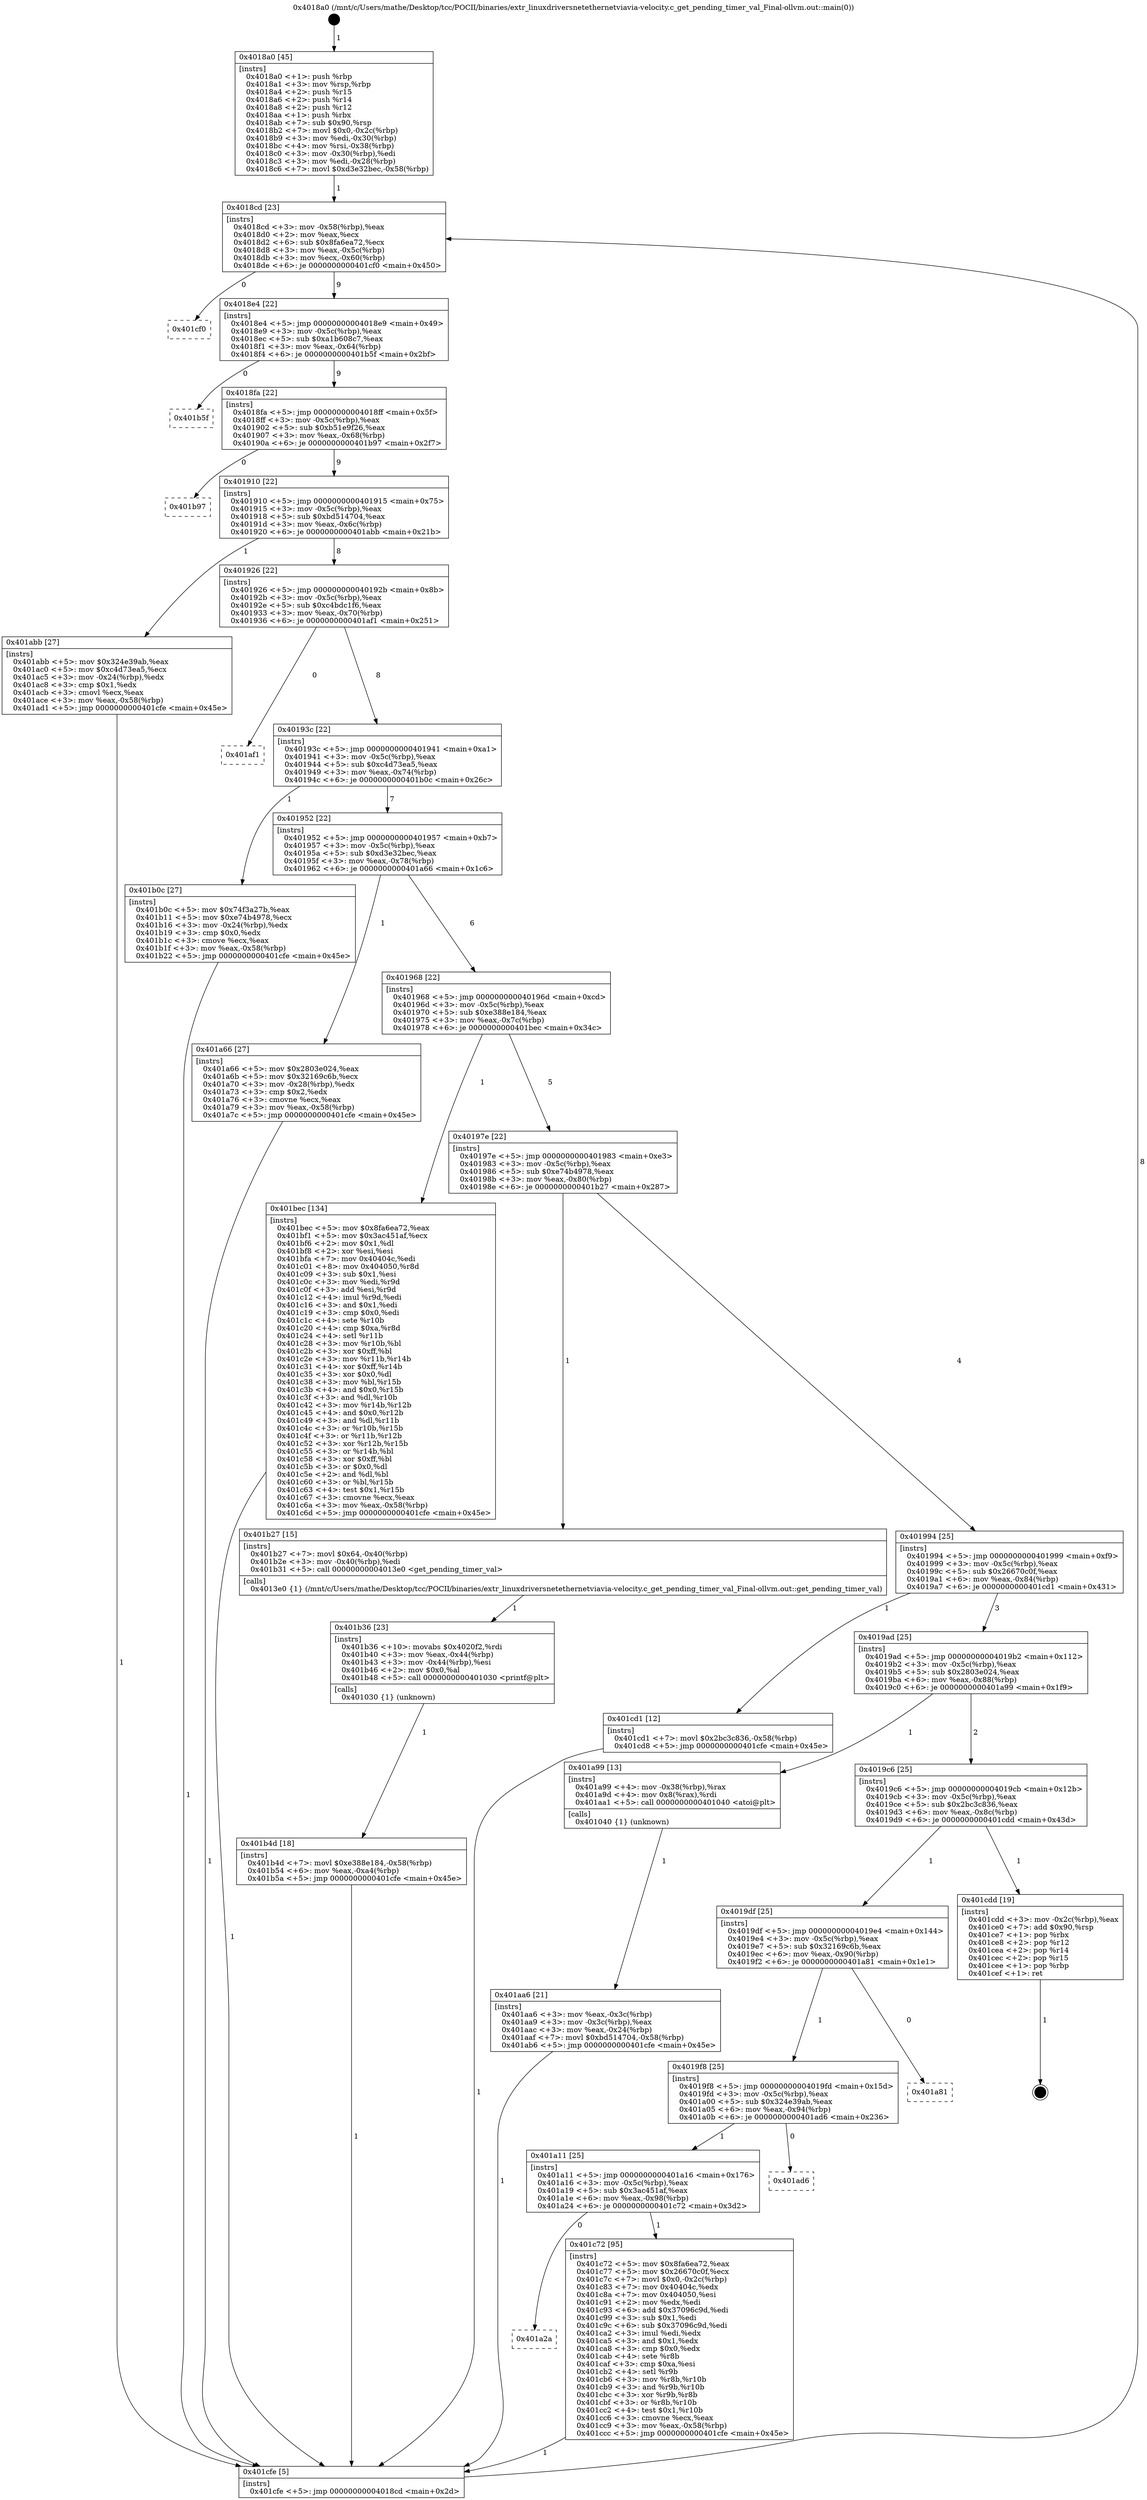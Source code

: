 digraph "0x4018a0" {
  label = "0x4018a0 (/mnt/c/Users/mathe/Desktop/tcc/POCII/binaries/extr_linuxdriversnetethernetviavia-velocity.c_get_pending_timer_val_Final-ollvm.out::main(0))"
  labelloc = "t"
  node[shape=record]

  Entry [label="",width=0.3,height=0.3,shape=circle,fillcolor=black,style=filled]
  "0x4018cd" [label="{
     0x4018cd [23]\l
     | [instrs]\l
     &nbsp;&nbsp;0x4018cd \<+3\>: mov -0x58(%rbp),%eax\l
     &nbsp;&nbsp;0x4018d0 \<+2\>: mov %eax,%ecx\l
     &nbsp;&nbsp;0x4018d2 \<+6\>: sub $0x8fa6ea72,%ecx\l
     &nbsp;&nbsp;0x4018d8 \<+3\>: mov %eax,-0x5c(%rbp)\l
     &nbsp;&nbsp;0x4018db \<+3\>: mov %ecx,-0x60(%rbp)\l
     &nbsp;&nbsp;0x4018de \<+6\>: je 0000000000401cf0 \<main+0x450\>\l
  }"]
  "0x401cf0" [label="{
     0x401cf0\l
  }", style=dashed]
  "0x4018e4" [label="{
     0x4018e4 [22]\l
     | [instrs]\l
     &nbsp;&nbsp;0x4018e4 \<+5\>: jmp 00000000004018e9 \<main+0x49\>\l
     &nbsp;&nbsp;0x4018e9 \<+3\>: mov -0x5c(%rbp),%eax\l
     &nbsp;&nbsp;0x4018ec \<+5\>: sub $0xa1b608c7,%eax\l
     &nbsp;&nbsp;0x4018f1 \<+3\>: mov %eax,-0x64(%rbp)\l
     &nbsp;&nbsp;0x4018f4 \<+6\>: je 0000000000401b5f \<main+0x2bf\>\l
  }"]
  Exit [label="",width=0.3,height=0.3,shape=circle,fillcolor=black,style=filled,peripheries=2]
  "0x401b5f" [label="{
     0x401b5f\l
  }", style=dashed]
  "0x4018fa" [label="{
     0x4018fa [22]\l
     | [instrs]\l
     &nbsp;&nbsp;0x4018fa \<+5\>: jmp 00000000004018ff \<main+0x5f\>\l
     &nbsp;&nbsp;0x4018ff \<+3\>: mov -0x5c(%rbp),%eax\l
     &nbsp;&nbsp;0x401902 \<+5\>: sub $0xb51e9f26,%eax\l
     &nbsp;&nbsp;0x401907 \<+3\>: mov %eax,-0x68(%rbp)\l
     &nbsp;&nbsp;0x40190a \<+6\>: je 0000000000401b97 \<main+0x2f7\>\l
  }"]
  "0x401a2a" [label="{
     0x401a2a\l
  }", style=dashed]
  "0x401b97" [label="{
     0x401b97\l
  }", style=dashed]
  "0x401910" [label="{
     0x401910 [22]\l
     | [instrs]\l
     &nbsp;&nbsp;0x401910 \<+5\>: jmp 0000000000401915 \<main+0x75\>\l
     &nbsp;&nbsp;0x401915 \<+3\>: mov -0x5c(%rbp),%eax\l
     &nbsp;&nbsp;0x401918 \<+5\>: sub $0xbd514704,%eax\l
     &nbsp;&nbsp;0x40191d \<+3\>: mov %eax,-0x6c(%rbp)\l
     &nbsp;&nbsp;0x401920 \<+6\>: je 0000000000401abb \<main+0x21b\>\l
  }"]
  "0x401c72" [label="{
     0x401c72 [95]\l
     | [instrs]\l
     &nbsp;&nbsp;0x401c72 \<+5\>: mov $0x8fa6ea72,%eax\l
     &nbsp;&nbsp;0x401c77 \<+5\>: mov $0x26670c0f,%ecx\l
     &nbsp;&nbsp;0x401c7c \<+7\>: movl $0x0,-0x2c(%rbp)\l
     &nbsp;&nbsp;0x401c83 \<+7\>: mov 0x40404c,%edx\l
     &nbsp;&nbsp;0x401c8a \<+7\>: mov 0x404050,%esi\l
     &nbsp;&nbsp;0x401c91 \<+2\>: mov %edx,%edi\l
     &nbsp;&nbsp;0x401c93 \<+6\>: add $0x37096c9d,%edi\l
     &nbsp;&nbsp;0x401c99 \<+3\>: sub $0x1,%edi\l
     &nbsp;&nbsp;0x401c9c \<+6\>: sub $0x37096c9d,%edi\l
     &nbsp;&nbsp;0x401ca2 \<+3\>: imul %edi,%edx\l
     &nbsp;&nbsp;0x401ca5 \<+3\>: and $0x1,%edx\l
     &nbsp;&nbsp;0x401ca8 \<+3\>: cmp $0x0,%edx\l
     &nbsp;&nbsp;0x401cab \<+4\>: sete %r8b\l
     &nbsp;&nbsp;0x401caf \<+3\>: cmp $0xa,%esi\l
     &nbsp;&nbsp;0x401cb2 \<+4\>: setl %r9b\l
     &nbsp;&nbsp;0x401cb6 \<+3\>: mov %r8b,%r10b\l
     &nbsp;&nbsp;0x401cb9 \<+3\>: and %r9b,%r10b\l
     &nbsp;&nbsp;0x401cbc \<+3\>: xor %r9b,%r8b\l
     &nbsp;&nbsp;0x401cbf \<+3\>: or %r8b,%r10b\l
     &nbsp;&nbsp;0x401cc2 \<+4\>: test $0x1,%r10b\l
     &nbsp;&nbsp;0x401cc6 \<+3\>: cmovne %ecx,%eax\l
     &nbsp;&nbsp;0x401cc9 \<+3\>: mov %eax,-0x58(%rbp)\l
     &nbsp;&nbsp;0x401ccc \<+5\>: jmp 0000000000401cfe \<main+0x45e\>\l
  }"]
  "0x401abb" [label="{
     0x401abb [27]\l
     | [instrs]\l
     &nbsp;&nbsp;0x401abb \<+5\>: mov $0x324e39ab,%eax\l
     &nbsp;&nbsp;0x401ac0 \<+5\>: mov $0xc4d73ea5,%ecx\l
     &nbsp;&nbsp;0x401ac5 \<+3\>: mov -0x24(%rbp),%edx\l
     &nbsp;&nbsp;0x401ac8 \<+3\>: cmp $0x1,%edx\l
     &nbsp;&nbsp;0x401acb \<+3\>: cmovl %ecx,%eax\l
     &nbsp;&nbsp;0x401ace \<+3\>: mov %eax,-0x58(%rbp)\l
     &nbsp;&nbsp;0x401ad1 \<+5\>: jmp 0000000000401cfe \<main+0x45e\>\l
  }"]
  "0x401926" [label="{
     0x401926 [22]\l
     | [instrs]\l
     &nbsp;&nbsp;0x401926 \<+5\>: jmp 000000000040192b \<main+0x8b\>\l
     &nbsp;&nbsp;0x40192b \<+3\>: mov -0x5c(%rbp),%eax\l
     &nbsp;&nbsp;0x40192e \<+5\>: sub $0xc4bdc1f6,%eax\l
     &nbsp;&nbsp;0x401933 \<+3\>: mov %eax,-0x70(%rbp)\l
     &nbsp;&nbsp;0x401936 \<+6\>: je 0000000000401af1 \<main+0x251\>\l
  }"]
  "0x401a11" [label="{
     0x401a11 [25]\l
     | [instrs]\l
     &nbsp;&nbsp;0x401a11 \<+5\>: jmp 0000000000401a16 \<main+0x176\>\l
     &nbsp;&nbsp;0x401a16 \<+3\>: mov -0x5c(%rbp),%eax\l
     &nbsp;&nbsp;0x401a19 \<+5\>: sub $0x3ac451af,%eax\l
     &nbsp;&nbsp;0x401a1e \<+6\>: mov %eax,-0x98(%rbp)\l
     &nbsp;&nbsp;0x401a24 \<+6\>: je 0000000000401c72 \<main+0x3d2\>\l
  }"]
  "0x401af1" [label="{
     0x401af1\l
  }", style=dashed]
  "0x40193c" [label="{
     0x40193c [22]\l
     | [instrs]\l
     &nbsp;&nbsp;0x40193c \<+5\>: jmp 0000000000401941 \<main+0xa1\>\l
     &nbsp;&nbsp;0x401941 \<+3\>: mov -0x5c(%rbp),%eax\l
     &nbsp;&nbsp;0x401944 \<+5\>: sub $0xc4d73ea5,%eax\l
     &nbsp;&nbsp;0x401949 \<+3\>: mov %eax,-0x74(%rbp)\l
     &nbsp;&nbsp;0x40194c \<+6\>: je 0000000000401b0c \<main+0x26c\>\l
  }"]
  "0x401ad6" [label="{
     0x401ad6\l
  }", style=dashed]
  "0x401b0c" [label="{
     0x401b0c [27]\l
     | [instrs]\l
     &nbsp;&nbsp;0x401b0c \<+5\>: mov $0x74f3a27b,%eax\l
     &nbsp;&nbsp;0x401b11 \<+5\>: mov $0xe74b4978,%ecx\l
     &nbsp;&nbsp;0x401b16 \<+3\>: mov -0x24(%rbp),%edx\l
     &nbsp;&nbsp;0x401b19 \<+3\>: cmp $0x0,%edx\l
     &nbsp;&nbsp;0x401b1c \<+3\>: cmove %ecx,%eax\l
     &nbsp;&nbsp;0x401b1f \<+3\>: mov %eax,-0x58(%rbp)\l
     &nbsp;&nbsp;0x401b22 \<+5\>: jmp 0000000000401cfe \<main+0x45e\>\l
  }"]
  "0x401952" [label="{
     0x401952 [22]\l
     | [instrs]\l
     &nbsp;&nbsp;0x401952 \<+5\>: jmp 0000000000401957 \<main+0xb7\>\l
     &nbsp;&nbsp;0x401957 \<+3\>: mov -0x5c(%rbp),%eax\l
     &nbsp;&nbsp;0x40195a \<+5\>: sub $0xd3e32bec,%eax\l
     &nbsp;&nbsp;0x40195f \<+3\>: mov %eax,-0x78(%rbp)\l
     &nbsp;&nbsp;0x401962 \<+6\>: je 0000000000401a66 \<main+0x1c6\>\l
  }"]
  "0x4019f8" [label="{
     0x4019f8 [25]\l
     | [instrs]\l
     &nbsp;&nbsp;0x4019f8 \<+5\>: jmp 00000000004019fd \<main+0x15d\>\l
     &nbsp;&nbsp;0x4019fd \<+3\>: mov -0x5c(%rbp),%eax\l
     &nbsp;&nbsp;0x401a00 \<+5\>: sub $0x324e39ab,%eax\l
     &nbsp;&nbsp;0x401a05 \<+6\>: mov %eax,-0x94(%rbp)\l
     &nbsp;&nbsp;0x401a0b \<+6\>: je 0000000000401ad6 \<main+0x236\>\l
  }"]
  "0x401a66" [label="{
     0x401a66 [27]\l
     | [instrs]\l
     &nbsp;&nbsp;0x401a66 \<+5\>: mov $0x2803e024,%eax\l
     &nbsp;&nbsp;0x401a6b \<+5\>: mov $0x32169c6b,%ecx\l
     &nbsp;&nbsp;0x401a70 \<+3\>: mov -0x28(%rbp),%edx\l
     &nbsp;&nbsp;0x401a73 \<+3\>: cmp $0x2,%edx\l
     &nbsp;&nbsp;0x401a76 \<+3\>: cmovne %ecx,%eax\l
     &nbsp;&nbsp;0x401a79 \<+3\>: mov %eax,-0x58(%rbp)\l
     &nbsp;&nbsp;0x401a7c \<+5\>: jmp 0000000000401cfe \<main+0x45e\>\l
  }"]
  "0x401968" [label="{
     0x401968 [22]\l
     | [instrs]\l
     &nbsp;&nbsp;0x401968 \<+5\>: jmp 000000000040196d \<main+0xcd\>\l
     &nbsp;&nbsp;0x40196d \<+3\>: mov -0x5c(%rbp),%eax\l
     &nbsp;&nbsp;0x401970 \<+5\>: sub $0xe388e184,%eax\l
     &nbsp;&nbsp;0x401975 \<+3\>: mov %eax,-0x7c(%rbp)\l
     &nbsp;&nbsp;0x401978 \<+6\>: je 0000000000401bec \<main+0x34c\>\l
  }"]
  "0x401cfe" [label="{
     0x401cfe [5]\l
     | [instrs]\l
     &nbsp;&nbsp;0x401cfe \<+5\>: jmp 00000000004018cd \<main+0x2d\>\l
  }"]
  "0x4018a0" [label="{
     0x4018a0 [45]\l
     | [instrs]\l
     &nbsp;&nbsp;0x4018a0 \<+1\>: push %rbp\l
     &nbsp;&nbsp;0x4018a1 \<+3\>: mov %rsp,%rbp\l
     &nbsp;&nbsp;0x4018a4 \<+2\>: push %r15\l
     &nbsp;&nbsp;0x4018a6 \<+2\>: push %r14\l
     &nbsp;&nbsp;0x4018a8 \<+2\>: push %r12\l
     &nbsp;&nbsp;0x4018aa \<+1\>: push %rbx\l
     &nbsp;&nbsp;0x4018ab \<+7\>: sub $0x90,%rsp\l
     &nbsp;&nbsp;0x4018b2 \<+7\>: movl $0x0,-0x2c(%rbp)\l
     &nbsp;&nbsp;0x4018b9 \<+3\>: mov %edi,-0x30(%rbp)\l
     &nbsp;&nbsp;0x4018bc \<+4\>: mov %rsi,-0x38(%rbp)\l
     &nbsp;&nbsp;0x4018c0 \<+3\>: mov -0x30(%rbp),%edi\l
     &nbsp;&nbsp;0x4018c3 \<+3\>: mov %edi,-0x28(%rbp)\l
     &nbsp;&nbsp;0x4018c6 \<+7\>: movl $0xd3e32bec,-0x58(%rbp)\l
  }"]
  "0x401a81" [label="{
     0x401a81\l
  }", style=dashed]
  "0x401bec" [label="{
     0x401bec [134]\l
     | [instrs]\l
     &nbsp;&nbsp;0x401bec \<+5\>: mov $0x8fa6ea72,%eax\l
     &nbsp;&nbsp;0x401bf1 \<+5\>: mov $0x3ac451af,%ecx\l
     &nbsp;&nbsp;0x401bf6 \<+2\>: mov $0x1,%dl\l
     &nbsp;&nbsp;0x401bf8 \<+2\>: xor %esi,%esi\l
     &nbsp;&nbsp;0x401bfa \<+7\>: mov 0x40404c,%edi\l
     &nbsp;&nbsp;0x401c01 \<+8\>: mov 0x404050,%r8d\l
     &nbsp;&nbsp;0x401c09 \<+3\>: sub $0x1,%esi\l
     &nbsp;&nbsp;0x401c0c \<+3\>: mov %edi,%r9d\l
     &nbsp;&nbsp;0x401c0f \<+3\>: add %esi,%r9d\l
     &nbsp;&nbsp;0x401c12 \<+4\>: imul %r9d,%edi\l
     &nbsp;&nbsp;0x401c16 \<+3\>: and $0x1,%edi\l
     &nbsp;&nbsp;0x401c19 \<+3\>: cmp $0x0,%edi\l
     &nbsp;&nbsp;0x401c1c \<+4\>: sete %r10b\l
     &nbsp;&nbsp;0x401c20 \<+4\>: cmp $0xa,%r8d\l
     &nbsp;&nbsp;0x401c24 \<+4\>: setl %r11b\l
     &nbsp;&nbsp;0x401c28 \<+3\>: mov %r10b,%bl\l
     &nbsp;&nbsp;0x401c2b \<+3\>: xor $0xff,%bl\l
     &nbsp;&nbsp;0x401c2e \<+3\>: mov %r11b,%r14b\l
     &nbsp;&nbsp;0x401c31 \<+4\>: xor $0xff,%r14b\l
     &nbsp;&nbsp;0x401c35 \<+3\>: xor $0x0,%dl\l
     &nbsp;&nbsp;0x401c38 \<+3\>: mov %bl,%r15b\l
     &nbsp;&nbsp;0x401c3b \<+4\>: and $0x0,%r15b\l
     &nbsp;&nbsp;0x401c3f \<+3\>: and %dl,%r10b\l
     &nbsp;&nbsp;0x401c42 \<+3\>: mov %r14b,%r12b\l
     &nbsp;&nbsp;0x401c45 \<+4\>: and $0x0,%r12b\l
     &nbsp;&nbsp;0x401c49 \<+3\>: and %dl,%r11b\l
     &nbsp;&nbsp;0x401c4c \<+3\>: or %r10b,%r15b\l
     &nbsp;&nbsp;0x401c4f \<+3\>: or %r11b,%r12b\l
     &nbsp;&nbsp;0x401c52 \<+3\>: xor %r12b,%r15b\l
     &nbsp;&nbsp;0x401c55 \<+3\>: or %r14b,%bl\l
     &nbsp;&nbsp;0x401c58 \<+3\>: xor $0xff,%bl\l
     &nbsp;&nbsp;0x401c5b \<+3\>: or $0x0,%dl\l
     &nbsp;&nbsp;0x401c5e \<+2\>: and %dl,%bl\l
     &nbsp;&nbsp;0x401c60 \<+3\>: or %bl,%r15b\l
     &nbsp;&nbsp;0x401c63 \<+4\>: test $0x1,%r15b\l
     &nbsp;&nbsp;0x401c67 \<+3\>: cmovne %ecx,%eax\l
     &nbsp;&nbsp;0x401c6a \<+3\>: mov %eax,-0x58(%rbp)\l
     &nbsp;&nbsp;0x401c6d \<+5\>: jmp 0000000000401cfe \<main+0x45e\>\l
  }"]
  "0x40197e" [label="{
     0x40197e [22]\l
     | [instrs]\l
     &nbsp;&nbsp;0x40197e \<+5\>: jmp 0000000000401983 \<main+0xe3\>\l
     &nbsp;&nbsp;0x401983 \<+3\>: mov -0x5c(%rbp),%eax\l
     &nbsp;&nbsp;0x401986 \<+5\>: sub $0xe74b4978,%eax\l
     &nbsp;&nbsp;0x40198b \<+3\>: mov %eax,-0x80(%rbp)\l
     &nbsp;&nbsp;0x40198e \<+6\>: je 0000000000401b27 \<main+0x287\>\l
  }"]
  "0x4019df" [label="{
     0x4019df [25]\l
     | [instrs]\l
     &nbsp;&nbsp;0x4019df \<+5\>: jmp 00000000004019e4 \<main+0x144\>\l
     &nbsp;&nbsp;0x4019e4 \<+3\>: mov -0x5c(%rbp),%eax\l
     &nbsp;&nbsp;0x4019e7 \<+5\>: sub $0x32169c6b,%eax\l
     &nbsp;&nbsp;0x4019ec \<+6\>: mov %eax,-0x90(%rbp)\l
     &nbsp;&nbsp;0x4019f2 \<+6\>: je 0000000000401a81 \<main+0x1e1\>\l
  }"]
  "0x401b27" [label="{
     0x401b27 [15]\l
     | [instrs]\l
     &nbsp;&nbsp;0x401b27 \<+7\>: movl $0x64,-0x40(%rbp)\l
     &nbsp;&nbsp;0x401b2e \<+3\>: mov -0x40(%rbp),%edi\l
     &nbsp;&nbsp;0x401b31 \<+5\>: call 00000000004013e0 \<get_pending_timer_val\>\l
     | [calls]\l
     &nbsp;&nbsp;0x4013e0 \{1\} (/mnt/c/Users/mathe/Desktop/tcc/POCII/binaries/extr_linuxdriversnetethernetviavia-velocity.c_get_pending_timer_val_Final-ollvm.out::get_pending_timer_val)\l
  }"]
  "0x401994" [label="{
     0x401994 [25]\l
     | [instrs]\l
     &nbsp;&nbsp;0x401994 \<+5\>: jmp 0000000000401999 \<main+0xf9\>\l
     &nbsp;&nbsp;0x401999 \<+3\>: mov -0x5c(%rbp),%eax\l
     &nbsp;&nbsp;0x40199c \<+5\>: sub $0x26670c0f,%eax\l
     &nbsp;&nbsp;0x4019a1 \<+6\>: mov %eax,-0x84(%rbp)\l
     &nbsp;&nbsp;0x4019a7 \<+6\>: je 0000000000401cd1 \<main+0x431\>\l
  }"]
  "0x401cdd" [label="{
     0x401cdd [19]\l
     | [instrs]\l
     &nbsp;&nbsp;0x401cdd \<+3\>: mov -0x2c(%rbp),%eax\l
     &nbsp;&nbsp;0x401ce0 \<+7\>: add $0x90,%rsp\l
     &nbsp;&nbsp;0x401ce7 \<+1\>: pop %rbx\l
     &nbsp;&nbsp;0x401ce8 \<+2\>: pop %r12\l
     &nbsp;&nbsp;0x401cea \<+2\>: pop %r14\l
     &nbsp;&nbsp;0x401cec \<+2\>: pop %r15\l
     &nbsp;&nbsp;0x401cee \<+1\>: pop %rbp\l
     &nbsp;&nbsp;0x401cef \<+1\>: ret\l
  }"]
  "0x401cd1" [label="{
     0x401cd1 [12]\l
     | [instrs]\l
     &nbsp;&nbsp;0x401cd1 \<+7\>: movl $0x2bc3c836,-0x58(%rbp)\l
     &nbsp;&nbsp;0x401cd8 \<+5\>: jmp 0000000000401cfe \<main+0x45e\>\l
  }"]
  "0x4019ad" [label="{
     0x4019ad [25]\l
     | [instrs]\l
     &nbsp;&nbsp;0x4019ad \<+5\>: jmp 00000000004019b2 \<main+0x112\>\l
     &nbsp;&nbsp;0x4019b2 \<+3\>: mov -0x5c(%rbp),%eax\l
     &nbsp;&nbsp;0x4019b5 \<+5\>: sub $0x2803e024,%eax\l
     &nbsp;&nbsp;0x4019ba \<+6\>: mov %eax,-0x88(%rbp)\l
     &nbsp;&nbsp;0x4019c0 \<+6\>: je 0000000000401a99 \<main+0x1f9\>\l
  }"]
  "0x401b4d" [label="{
     0x401b4d [18]\l
     | [instrs]\l
     &nbsp;&nbsp;0x401b4d \<+7\>: movl $0xe388e184,-0x58(%rbp)\l
     &nbsp;&nbsp;0x401b54 \<+6\>: mov %eax,-0xa4(%rbp)\l
     &nbsp;&nbsp;0x401b5a \<+5\>: jmp 0000000000401cfe \<main+0x45e\>\l
  }"]
  "0x401a99" [label="{
     0x401a99 [13]\l
     | [instrs]\l
     &nbsp;&nbsp;0x401a99 \<+4\>: mov -0x38(%rbp),%rax\l
     &nbsp;&nbsp;0x401a9d \<+4\>: mov 0x8(%rax),%rdi\l
     &nbsp;&nbsp;0x401aa1 \<+5\>: call 0000000000401040 \<atoi@plt\>\l
     | [calls]\l
     &nbsp;&nbsp;0x401040 \{1\} (unknown)\l
  }"]
  "0x4019c6" [label="{
     0x4019c6 [25]\l
     | [instrs]\l
     &nbsp;&nbsp;0x4019c6 \<+5\>: jmp 00000000004019cb \<main+0x12b\>\l
     &nbsp;&nbsp;0x4019cb \<+3\>: mov -0x5c(%rbp),%eax\l
     &nbsp;&nbsp;0x4019ce \<+5\>: sub $0x2bc3c836,%eax\l
     &nbsp;&nbsp;0x4019d3 \<+6\>: mov %eax,-0x8c(%rbp)\l
     &nbsp;&nbsp;0x4019d9 \<+6\>: je 0000000000401cdd \<main+0x43d\>\l
  }"]
  "0x401aa6" [label="{
     0x401aa6 [21]\l
     | [instrs]\l
     &nbsp;&nbsp;0x401aa6 \<+3\>: mov %eax,-0x3c(%rbp)\l
     &nbsp;&nbsp;0x401aa9 \<+3\>: mov -0x3c(%rbp),%eax\l
     &nbsp;&nbsp;0x401aac \<+3\>: mov %eax,-0x24(%rbp)\l
     &nbsp;&nbsp;0x401aaf \<+7\>: movl $0xbd514704,-0x58(%rbp)\l
     &nbsp;&nbsp;0x401ab6 \<+5\>: jmp 0000000000401cfe \<main+0x45e\>\l
  }"]
  "0x401b36" [label="{
     0x401b36 [23]\l
     | [instrs]\l
     &nbsp;&nbsp;0x401b36 \<+10\>: movabs $0x4020f2,%rdi\l
     &nbsp;&nbsp;0x401b40 \<+3\>: mov %eax,-0x44(%rbp)\l
     &nbsp;&nbsp;0x401b43 \<+3\>: mov -0x44(%rbp),%esi\l
     &nbsp;&nbsp;0x401b46 \<+2\>: mov $0x0,%al\l
     &nbsp;&nbsp;0x401b48 \<+5\>: call 0000000000401030 \<printf@plt\>\l
     | [calls]\l
     &nbsp;&nbsp;0x401030 \{1\} (unknown)\l
  }"]
  Entry -> "0x4018a0" [label=" 1"]
  "0x4018cd" -> "0x401cf0" [label=" 0"]
  "0x4018cd" -> "0x4018e4" [label=" 9"]
  "0x401cdd" -> Exit [label=" 1"]
  "0x4018e4" -> "0x401b5f" [label=" 0"]
  "0x4018e4" -> "0x4018fa" [label=" 9"]
  "0x401cd1" -> "0x401cfe" [label=" 1"]
  "0x4018fa" -> "0x401b97" [label=" 0"]
  "0x4018fa" -> "0x401910" [label=" 9"]
  "0x401c72" -> "0x401cfe" [label=" 1"]
  "0x401910" -> "0x401abb" [label=" 1"]
  "0x401910" -> "0x401926" [label=" 8"]
  "0x401a11" -> "0x401a2a" [label=" 0"]
  "0x401926" -> "0x401af1" [label=" 0"]
  "0x401926" -> "0x40193c" [label=" 8"]
  "0x401a11" -> "0x401c72" [label=" 1"]
  "0x40193c" -> "0x401b0c" [label=" 1"]
  "0x40193c" -> "0x401952" [label=" 7"]
  "0x4019f8" -> "0x401a11" [label=" 1"]
  "0x401952" -> "0x401a66" [label=" 1"]
  "0x401952" -> "0x401968" [label=" 6"]
  "0x401a66" -> "0x401cfe" [label=" 1"]
  "0x4018a0" -> "0x4018cd" [label=" 1"]
  "0x401cfe" -> "0x4018cd" [label=" 8"]
  "0x4019f8" -> "0x401ad6" [label=" 0"]
  "0x401968" -> "0x401bec" [label=" 1"]
  "0x401968" -> "0x40197e" [label=" 5"]
  "0x4019df" -> "0x4019f8" [label=" 1"]
  "0x40197e" -> "0x401b27" [label=" 1"]
  "0x40197e" -> "0x401994" [label=" 4"]
  "0x4019df" -> "0x401a81" [label=" 0"]
  "0x401994" -> "0x401cd1" [label=" 1"]
  "0x401994" -> "0x4019ad" [label=" 3"]
  "0x4019c6" -> "0x4019df" [label=" 1"]
  "0x4019ad" -> "0x401a99" [label=" 1"]
  "0x4019ad" -> "0x4019c6" [label=" 2"]
  "0x401a99" -> "0x401aa6" [label=" 1"]
  "0x401aa6" -> "0x401cfe" [label=" 1"]
  "0x401abb" -> "0x401cfe" [label=" 1"]
  "0x401b0c" -> "0x401cfe" [label=" 1"]
  "0x401b27" -> "0x401b36" [label=" 1"]
  "0x401b36" -> "0x401b4d" [label=" 1"]
  "0x401b4d" -> "0x401cfe" [label=" 1"]
  "0x401bec" -> "0x401cfe" [label=" 1"]
  "0x4019c6" -> "0x401cdd" [label=" 1"]
}

